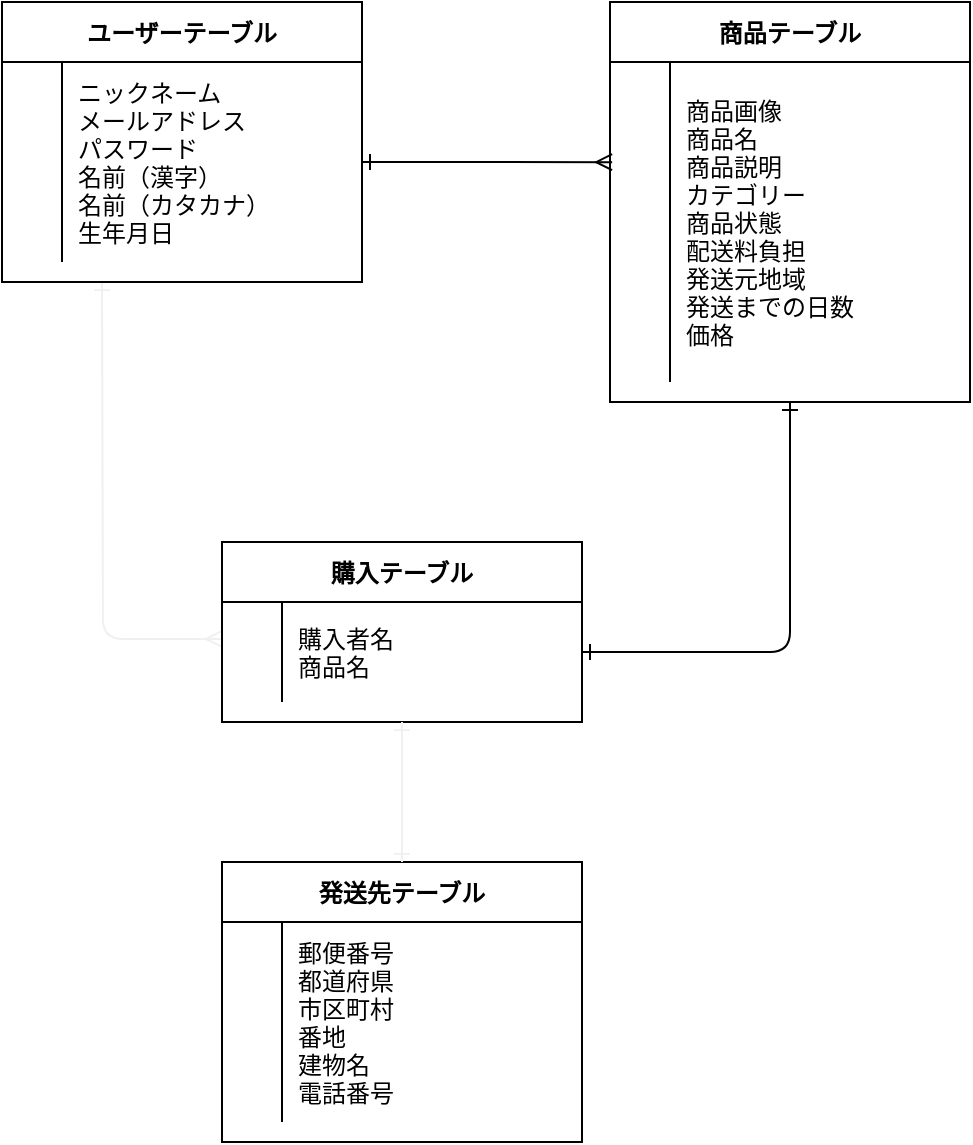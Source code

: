 <mxfile>
    <diagram id="JotlCpHTXD2nJ22Z2ZON" name="ページ1">
        <mxGraphModel dx="1826" dy="638" grid="1" gridSize="10" guides="1" tooltips="1" connect="1" arrows="1" fold="1" page="1" pageScale="1" pageWidth="827" pageHeight="1169" math="0" shadow="0">
            <root>
                <mxCell id="0"/>
                <mxCell id="1" parent="0"/>
                <mxCell id="64" style="edgeStyle=orthogonalEdgeStyle;html=1;endArrow=ERmany;endFill=0;strokeColor=#f0f0f0;startArrow=ERone;startFill=0;entryX=0;entryY=0.369;entryDx=0;entryDy=0;entryPerimeter=0;" parent="1" target="46" edge="1">
                    <mxGeometry relative="1" as="geometry">
                        <mxPoint x="35" y="539" as="targetPoint"/>
                        <mxPoint x="-20" y="330" as="sourcePoint"/>
                    </mxGeometry>
                </mxCell>
                <mxCell id="2" value="ユーザーテーブル" style="shape=table;startSize=30;container=1;collapsible=1;childLayout=tableLayout;fixedRows=1;rowLines=0;fontStyle=1;align=center;resizeLast=1;" parent="1" vertex="1">
                    <mxGeometry x="-70" y="190" width="180" height="140" as="geometry"/>
                </mxCell>
                <mxCell id="12" value="" style="shape=partialRectangle;collapsible=0;dropTarget=0;pointerEvents=0;fillColor=none;top=0;left=0;bottom=0;right=0;points=[[0,0.5],[1,0.5]];portConstraint=eastwest;" parent="2" vertex="1">
                    <mxGeometry y="30" width="180" height="100" as="geometry"/>
                </mxCell>
                <mxCell id="13" value="" style="shape=partialRectangle;connectable=0;fillColor=none;top=0;left=0;bottom=0;right=0;editable=1;overflow=hidden;" parent="12" vertex="1">
                    <mxGeometry width="30" height="100" as="geometry"/>
                </mxCell>
                <mxCell id="14" value="ニックネーム&#10;メールアドレス&#10;パスワード&#10;名前（漢字）&#10;名前（カタカナ）&#10;生年月日" style="shape=partialRectangle;connectable=0;fillColor=none;top=0;left=0;bottom=0;right=0;align=left;spacingLeft=6;overflow=hidden;" parent="12" vertex="1">
                    <mxGeometry x="30" width="150" height="100" as="geometry"/>
                </mxCell>
                <mxCell id="63" style="edgeStyle=orthogonalEdgeStyle;html=1;endArrow=ERone;endFill=0;startArrow=ERone;startFill=0;exitX=0.5;exitY=1;exitDx=0;exitDy=0;entryX=1;entryY=0.5;entryDx=0;entryDy=0;" parent="1" source="28" target="46" edge="1">
                    <mxGeometry relative="1" as="geometry">
                        <mxPoint x="324" y="400" as="sourcePoint"/>
                        <mxPoint x="114" y="510" as="targetPoint"/>
                    </mxGeometry>
                </mxCell>
                <mxCell id="28" value="商品テーブル" style="shape=table;startSize=30;container=1;collapsible=1;childLayout=tableLayout;fixedRows=1;rowLines=0;fontStyle=1;align=center;resizeLast=1;" parent="1" vertex="1">
                    <mxGeometry x="234" y="190" width="180" height="200" as="geometry"/>
                </mxCell>
                <mxCell id="29" value="" style="shape=partialRectangle;collapsible=0;dropTarget=0;pointerEvents=0;fillColor=none;top=0;left=0;bottom=0;right=0;points=[[0,0.5],[1,0.5]];portConstraint=eastwest;" parent="28" vertex="1">
                    <mxGeometry y="30" width="180" height="160" as="geometry"/>
                </mxCell>
                <mxCell id="30" value="" style="shape=partialRectangle;connectable=0;fillColor=none;top=0;left=0;bottom=0;right=0;editable=1;overflow=hidden;" parent="29" vertex="1">
                    <mxGeometry width="30" height="160" as="geometry"/>
                </mxCell>
                <mxCell id="31" value="商品画像&#10;商品名&#10;商品説明&#10;カテゴリー&#10;商品状態&#10;配送料負担&#10;発送元地域&#10;発送までの日数&#10;価格" style="shape=partialRectangle;connectable=0;fillColor=none;top=0;left=0;bottom=0;right=0;align=left;spacingLeft=6;overflow=hidden;" parent="29" vertex="1">
                    <mxGeometry x="30" width="150" height="160" as="geometry"/>
                </mxCell>
                <mxCell id="38" style="edgeStyle=none;html=1;exitX=1;exitY=0.5;exitDx=0;exitDy=0;endArrow=ERmany;endFill=0;startArrow=ERone;startFill=0;entryX=0.006;entryY=0.313;entryDx=0;entryDy=0;entryPerimeter=0;jumpSize=10;strokeWidth=1;" parent="1" source="12" target="29" edge="1">
                    <mxGeometry relative="1" as="geometry">
                        <mxPoint x="230" y="280" as="targetPoint"/>
                    </mxGeometry>
                </mxCell>
                <mxCell id="39" value="購入テーブル" style="shape=table;startSize=30;container=1;collapsible=1;childLayout=tableLayout;fixedRows=1;rowLines=0;fontStyle=1;align=center;resizeLast=1;" parent="1" vertex="1">
                    <mxGeometry x="40" y="460" width="180" height="90" as="geometry"/>
                </mxCell>
                <mxCell id="46" value="" style="shape=partialRectangle;collapsible=0;dropTarget=0;pointerEvents=0;fillColor=none;top=0;left=0;bottom=0;right=0;points=[[0,0.5],[1,0.5]];portConstraint=eastwest;" parent="39" vertex="1">
                    <mxGeometry y="30" width="180" height="50" as="geometry"/>
                </mxCell>
                <mxCell id="47" value="" style="shape=partialRectangle;connectable=0;fillColor=none;top=0;left=0;bottom=0;right=0;editable=1;overflow=hidden;" parent="46" vertex="1">
                    <mxGeometry width="30" height="50" as="geometry"/>
                </mxCell>
                <mxCell id="48" value="購入者名&#10;商品名" style="shape=partialRectangle;connectable=0;fillColor=none;top=0;left=0;bottom=0;right=0;align=left;spacingLeft=6;overflow=hidden;" parent="46" vertex="1">
                    <mxGeometry x="30" width="150" height="50" as="geometry"/>
                </mxCell>
                <mxCell id="59" value="発送先テーブル" style="shape=table;startSize=30;container=1;collapsible=1;childLayout=tableLayout;fixedRows=1;rowLines=0;fontStyle=1;align=center;resizeLast=1;" parent="1" vertex="1">
                    <mxGeometry x="40" y="620" width="180" height="140" as="geometry"/>
                </mxCell>
                <mxCell id="60" value="" style="shape=partialRectangle;collapsible=0;dropTarget=0;pointerEvents=0;fillColor=none;top=0;left=0;bottom=0;right=0;points=[[0,0.5],[1,0.5]];portConstraint=eastwest;" parent="59" vertex="1">
                    <mxGeometry y="30" width="180" height="100" as="geometry"/>
                </mxCell>
                <mxCell id="61" value="" style="shape=partialRectangle;connectable=0;fillColor=none;top=0;left=0;bottom=0;right=0;editable=1;overflow=hidden;" parent="60" vertex="1">
                    <mxGeometry width="30" height="100" as="geometry"/>
                </mxCell>
                <mxCell id="62" value="郵便番号&#10;都道府県&#10;市区町村&#10;番地&#10;建物名&#10;電話番号" style="shape=partialRectangle;connectable=0;fillColor=none;top=0;left=0;bottom=0;right=0;align=left;spacingLeft=6;overflow=hidden;" parent="60" vertex="1">
                    <mxGeometry x="30" width="150" height="100" as="geometry"/>
                </mxCell>
                <mxCell id="66" style="edgeStyle=orthogonalEdgeStyle;html=1;exitX=0.5;exitY=1;exitDx=0;exitDy=0;startArrow=ERone;startFill=0;endArrow=ERone;endFill=0;strokeColor=#f0f0f0;entryX=0.5;entryY=0;entryDx=0;entryDy=0;" parent="1" source="39" target="59" edge="1">
                    <mxGeometry relative="1" as="geometry">
                        <mxPoint x="230" y="555" as="targetPoint"/>
                        <Array as="points"/>
                    </mxGeometry>
                </mxCell>
            </root>
        </mxGraphModel>
    </diagram>
    <diagram id="qiLG79vuQK2qVvRhyOk1" name="ページ2">
        <mxGraphModel dx="1274" dy="680" grid="1" gridSize="10" guides="1" tooltips="1" connect="1" arrows="1" fold="1" page="1" pageScale="1" pageWidth="827" pageHeight="1169" math="0" shadow="0">
            <root>
                <mxCell id="25cvrwxUOpA0u4pfE76--0"/>
                <mxCell id="25cvrwxUOpA0u4pfE76--1" parent="25cvrwxUOpA0u4pfE76--0"/>
            </root>
        </mxGraphModel>
    </diagram>
</mxfile>